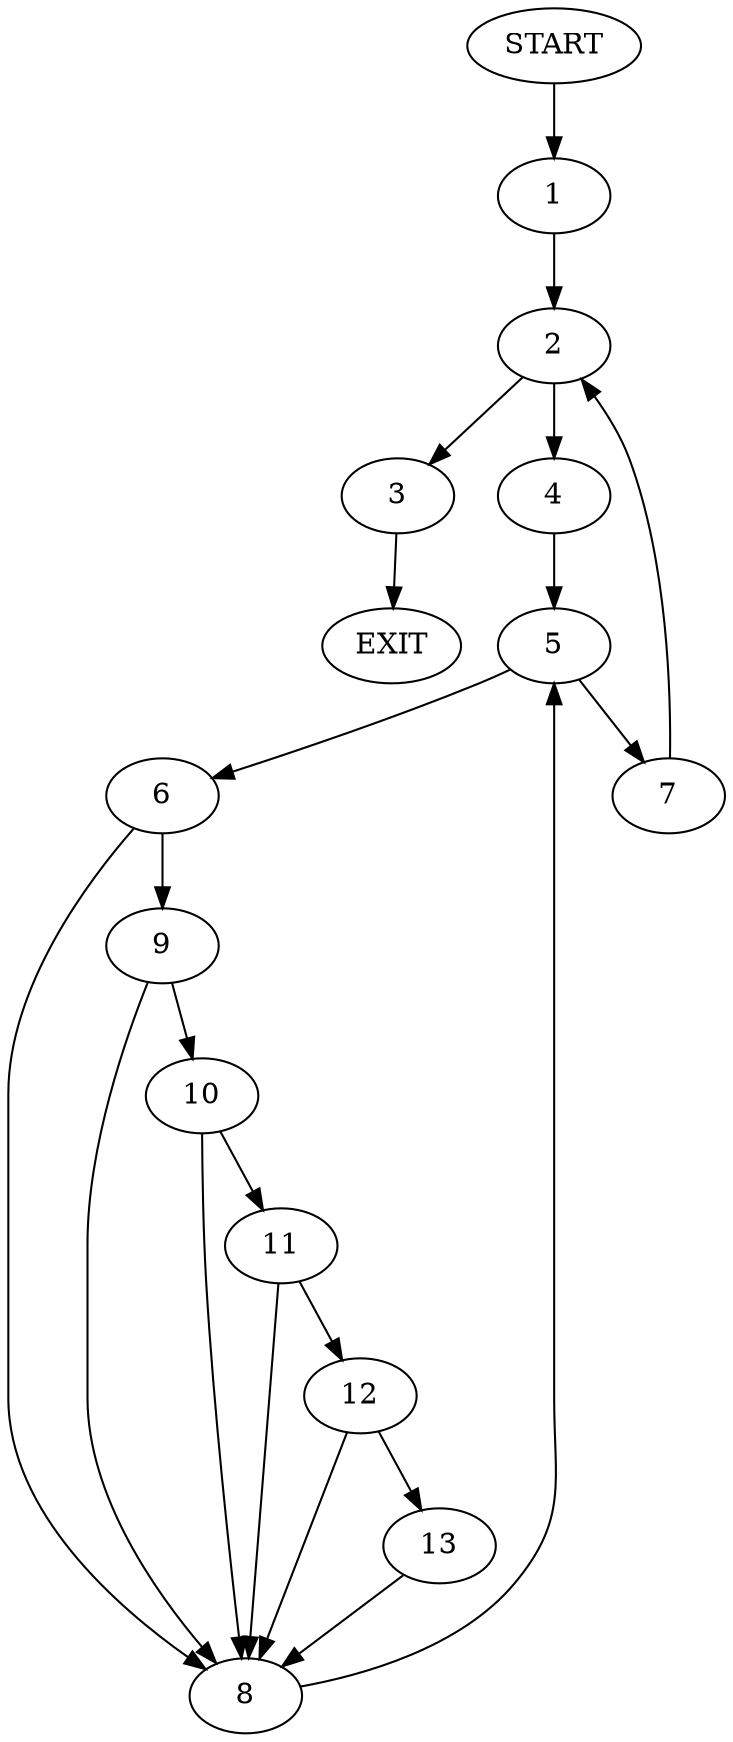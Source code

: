 digraph {
0 [label="START"]
14 [label="EXIT"]
0 -> 1
1 -> 2
2 -> 3
2 -> 4
4 -> 5
3 -> 14
5 -> 6
5 -> 7
6 -> 8
6 -> 9
7 -> 2
9 -> 10
9 -> 8
8 -> 5
10 -> 11
10 -> 8
11 -> 12
11 -> 8
12 -> 13
12 -> 8
13 -> 8
}
